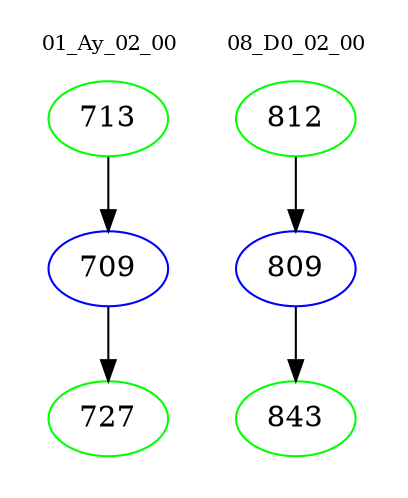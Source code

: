 digraph{
subgraph cluster_0 {
color = white
label = "01_Ay_02_00";
fontsize=10;
T0_713 [label="713", color="green"]
T0_713 -> T0_709 [color="black"]
T0_709 [label="709", color="blue"]
T0_709 -> T0_727 [color="black"]
T0_727 [label="727", color="green"]
}
subgraph cluster_1 {
color = white
label = "08_D0_02_00";
fontsize=10;
T1_812 [label="812", color="green"]
T1_812 -> T1_809 [color="black"]
T1_809 [label="809", color="blue"]
T1_809 -> T1_843 [color="black"]
T1_843 [label="843", color="green"]
}
}
